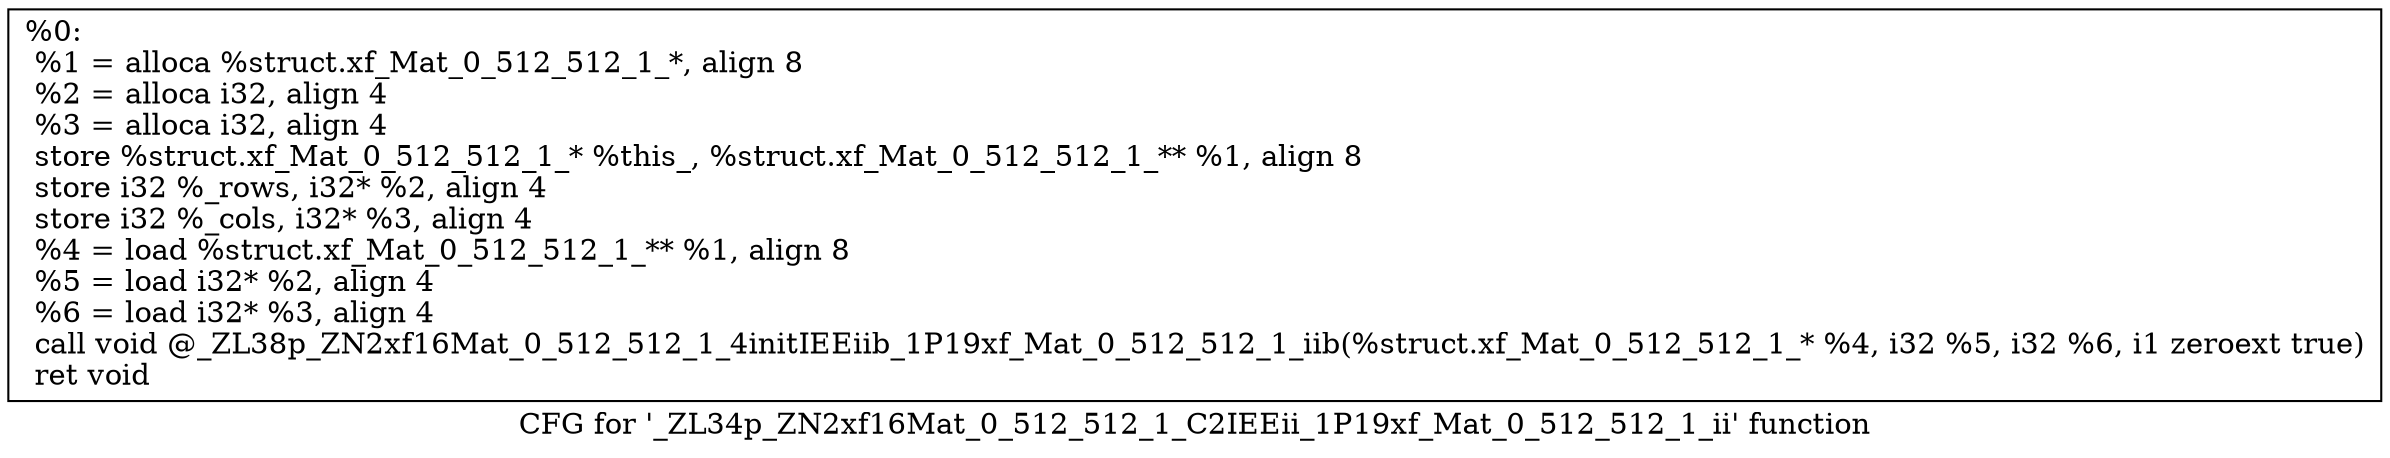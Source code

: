 digraph "CFG for '_ZL34p_ZN2xf16Mat_0_512_512_1_C2IEEii_1P19xf_Mat_0_512_512_1_ii' function" {
	label="CFG for '_ZL34p_ZN2xf16Mat_0_512_512_1_C2IEEii_1P19xf_Mat_0_512_512_1_ii' function";

	Node0x2fdae90 [shape=record,label="{%0:\l  %1 = alloca %struct.xf_Mat_0_512_512_1_*, align 8\l  %2 = alloca i32, align 4\l  %3 = alloca i32, align 4\l  store %struct.xf_Mat_0_512_512_1_* %this_, %struct.xf_Mat_0_512_512_1_** %1, align 8\l  store i32 %_rows, i32* %2, align 4\l  store i32 %_cols, i32* %3, align 4\l  %4 = load %struct.xf_Mat_0_512_512_1_** %1, align 8\l  %5 = load i32* %2, align 4\l  %6 = load i32* %3, align 4\l  call void @_ZL38p_ZN2xf16Mat_0_512_512_1_4initIEEiib_1P19xf_Mat_0_512_512_1_iib(%struct.xf_Mat_0_512_512_1_* %4, i32 %5, i32 %6, i1 zeroext true)\l  ret void\l}"];
}
